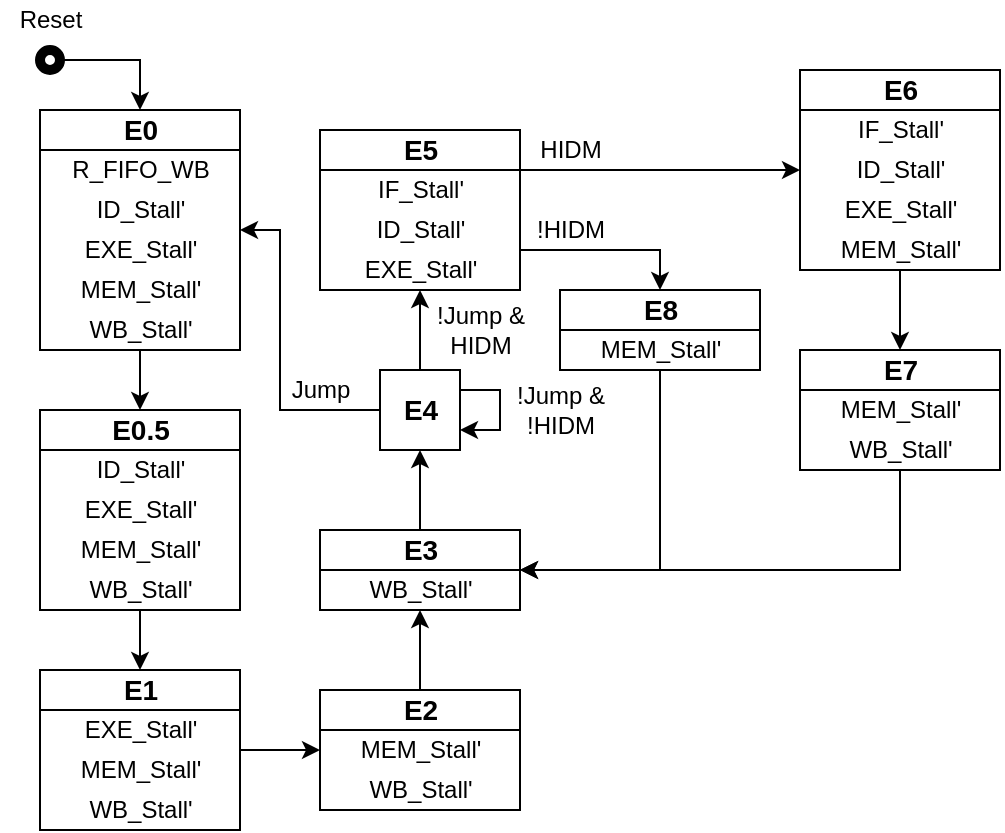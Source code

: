 <mxfile version="12.3.2" type="device" pages="1"><diagram id="wVIn93GbR48whimxYSgq" name="Page-1"><mxGraphModel dx="1186" dy="680" grid="1" gridSize="10" guides="1" tooltips="1" connect="1" arrows="1" fold="1" page="1" pageScale="1" pageWidth="4681" pageHeight="3300" math="0" shadow="0"><root><mxCell id="0"/><mxCell id="1" parent="0"/><mxCell id="Fwq8ffI-kvFn6STGJjtt-36" value="" style="group;flipH=0;" parent="1" vertex="1" connectable="0"><mxGeometry x="430" y="350" width="100" height="120" as="geometry"/></mxCell><mxCell id="Fwq8ffI-kvFn6STGJjtt-1" value="" style="rounded=0;whiteSpace=wrap;html=1;" parent="Fwq8ffI-kvFn6STGJjtt-36" vertex="1"><mxGeometry width="100" height="120" as="geometry"/></mxCell><mxCell id="Fwq8ffI-kvFn6STGJjtt-2" value="E0" style="text;html=1;align=center;verticalAlign=middle;resizable=0;points=[];;autosize=1;fontStyle=1;fontSize=14;" parent="Fwq8ffI-kvFn6STGJjtt-36" vertex="1"><mxGeometry x="35" width="30" height="20" as="geometry"/></mxCell><mxCell id="Fwq8ffI-kvFn6STGJjtt-3" value="R_FIFO_WB" style="text;html=1;align=center;verticalAlign=middle;resizable=0;points=[];;autosize=1;" parent="Fwq8ffI-kvFn6STGJjtt-36" vertex="1"><mxGeometry x="10" y="20" width="80" height="20" as="geometry"/></mxCell><mxCell id="Fwq8ffI-kvFn6STGJjtt-5" value="ID_Stall'" style="text;html=1;align=center;verticalAlign=middle;resizable=0;points=[];;autosize=1;fontSize=12;" parent="Fwq8ffI-kvFn6STGJjtt-36" vertex="1"><mxGeometry x="20" y="40" width="60" height="20" as="geometry"/></mxCell><mxCell id="Fwq8ffI-kvFn6STGJjtt-6" value="EXE_Stall'" style="text;html=1;align=center;verticalAlign=middle;resizable=0;points=[];;autosize=1;fontSize=12;" parent="Fwq8ffI-kvFn6STGJjtt-36" vertex="1"><mxGeometry x="15" y="60" width="70" height="20" as="geometry"/></mxCell><mxCell id="Fwq8ffI-kvFn6STGJjtt-7" value="MEM_Stall'" style="text;html=1;align=center;verticalAlign=middle;resizable=0;points=[];;autosize=1;fontSize=12;" parent="Fwq8ffI-kvFn6STGJjtt-36" vertex="1"><mxGeometry x="10" y="80" width="80" height="20" as="geometry"/></mxCell><mxCell id="Fwq8ffI-kvFn6STGJjtt-8" value="WB_Stall'" style="text;html=1;align=center;verticalAlign=middle;resizable=0;points=[];;autosize=1;fontSize=12;" parent="Fwq8ffI-kvFn6STGJjtt-36" vertex="1"><mxGeometry x="15" y="100" width="70" height="20" as="geometry"/></mxCell><mxCell id="Fwq8ffI-kvFn6STGJjtt-11" value="" style="endArrow=none;html=1;fontSize=12;" parent="Fwq8ffI-kvFn6STGJjtt-36" edge="1"><mxGeometry width="50" height="50" relative="1" as="geometry"><mxPoint y="20" as="sourcePoint"/><mxPoint x="100" y="20" as="targetPoint"/></mxGeometry></mxCell><mxCell id="Fwq8ffI-kvFn6STGJjtt-37" value="" style="group;flipH=0;" parent="1" vertex="1" connectable="0"><mxGeometry x="430" y="630" width="100" height="80" as="geometry"/></mxCell><mxCell id="Fwq8ffI-kvFn6STGJjtt-12" value="" style="rounded=0;whiteSpace=wrap;html=1;" parent="Fwq8ffI-kvFn6STGJjtt-37" vertex="1"><mxGeometry width="100" height="80" as="geometry"/></mxCell><mxCell id="Fwq8ffI-kvFn6STGJjtt-13" value="E1" style="text;html=1;align=center;verticalAlign=middle;resizable=0;points=[];;autosize=1;fontStyle=1;fontSize=14;" parent="Fwq8ffI-kvFn6STGJjtt-37" vertex="1"><mxGeometry x="35" width="30" height="20" as="geometry"/></mxCell><mxCell id="Fwq8ffI-kvFn6STGJjtt-17" value="EXE_Stall'" style="text;html=1;align=center;verticalAlign=middle;resizable=0;points=[];;autosize=1;fontSize=12;" parent="Fwq8ffI-kvFn6STGJjtt-37" vertex="1"><mxGeometry x="15" y="20" width="70" height="20" as="geometry"/></mxCell><mxCell id="Fwq8ffI-kvFn6STGJjtt-18" value="MEM_Stall'" style="text;html=1;align=center;verticalAlign=middle;resizable=0;points=[];;autosize=1;fontSize=12;" parent="Fwq8ffI-kvFn6STGJjtt-37" vertex="1"><mxGeometry x="10" y="40" width="80" height="20" as="geometry"/></mxCell><mxCell id="Fwq8ffI-kvFn6STGJjtt-19" value="WB_Stall'" style="text;html=1;align=center;verticalAlign=middle;resizable=0;points=[];;autosize=1;fontSize=12;" parent="Fwq8ffI-kvFn6STGJjtt-37" vertex="1"><mxGeometry x="15" y="60" width="70" height="20" as="geometry"/></mxCell><mxCell id="Fwq8ffI-kvFn6STGJjtt-20" value="" style="endArrow=none;html=1;fontSize=12;" parent="Fwq8ffI-kvFn6STGJjtt-37" edge="1"><mxGeometry width="50" height="50" relative="1" as="geometry"><mxPoint y="20" as="sourcePoint"/><mxPoint x="100" y="20" as="targetPoint"/></mxGeometry></mxCell><mxCell id="Fwq8ffI-kvFn6STGJjtt-38" value="" style="group;flipH=0;" parent="1" vertex="1" connectable="0"><mxGeometry x="570" y="640" width="100" height="60" as="geometry"/></mxCell><mxCell id="Fwq8ffI-kvFn6STGJjtt-22" value="" style="rounded=0;whiteSpace=wrap;html=1;" parent="Fwq8ffI-kvFn6STGJjtt-38" vertex="1"><mxGeometry width="100" height="60" as="geometry"/></mxCell><mxCell id="Fwq8ffI-kvFn6STGJjtt-23" value="E2" style="text;html=1;align=center;verticalAlign=middle;resizable=0;points=[];;autosize=1;fontStyle=1;fontSize=14;" parent="Fwq8ffI-kvFn6STGJjtt-38" vertex="1"><mxGeometry x="35" width="30" height="20" as="geometry"/></mxCell><mxCell id="Fwq8ffI-kvFn6STGJjtt-26" value="MEM_Stall'" style="text;html=1;align=center;verticalAlign=middle;resizable=0;points=[];;autosize=1;fontSize=12;" parent="Fwq8ffI-kvFn6STGJjtt-38" vertex="1"><mxGeometry x="10" y="20" width="80" height="20" as="geometry"/></mxCell><mxCell id="Fwq8ffI-kvFn6STGJjtt-27" value="WB_Stall'" style="text;html=1;align=center;verticalAlign=middle;resizable=0;points=[];;autosize=1;fontSize=12;" parent="Fwq8ffI-kvFn6STGJjtt-38" vertex="1"><mxGeometry x="15" y="40" width="70" height="20" as="geometry"/></mxCell><mxCell id="Fwq8ffI-kvFn6STGJjtt-28" value="" style="endArrow=none;html=1;fontSize=12;" parent="Fwq8ffI-kvFn6STGJjtt-38" edge="1"><mxGeometry width="50" height="50" relative="1" as="geometry"><mxPoint y="20" as="sourcePoint"/><mxPoint x="100" y="20" as="targetPoint"/></mxGeometry></mxCell><mxCell id="Fwq8ffI-kvFn6STGJjtt-39" value="" style="group;flipH=0;" parent="1" vertex="1" connectable="0"><mxGeometry x="570" y="560" width="100" height="40" as="geometry"/></mxCell><mxCell id="Fwq8ffI-kvFn6STGJjtt-29" value="" style="rounded=0;whiteSpace=wrap;html=1;" parent="Fwq8ffI-kvFn6STGJjtt-39" vertex="1"><mxGeometry width="100" height="40" as="geometry"/></mxCell><mxCell id="Fwq8ffI-kvFn6STGJjtt-30" value="E3" style="text;html=1;align=center;verticalAlign=middle;resizable=0;points=[];;autosize=1;fontStyle=1;fontSize=14;" parent="Fwq8ffI-kvFn6STGJjtt-39" vertex="1"><mxGeometry x="35" width="30" height="20" as="geometry"/></mxCell><mxCell id="Fwq8ffI-kvFn6STGJjtt-34" value="WB_Stall'" style="text;html=1;align=center;verticalAlign=middle;resizable=0;points=[];;autosize=1;fontSize=12;" parent="Fwq8ffI-kvFn6STGJjtt-39" vertex="1"><mxGeometry x="15" y="20" width="70" height="20" as="geometry"/></mxCell><mxCell id="Fwq8ffI-kvFn6STGJjtt-35" value="" style="endArrow=none;html=1;fontSize=12;" parent="Fwq8ffI-kvFn6STGJjtt-39" edge="1"><mxGeometry width="50" height="50" relative="1" as="geometry"><mxPoint y="20" as="sourcePoint"/><mxPoint x="100" y="20" as="targetPoint"/></mxGeometry></mxCell><mxCell id="Fwq8ffI-kvFn6STGJjtt-96" value="" style="edgeStyle=orthogonalEdgeStyle;rounded=0;orthogonalLoop=1;jettySize=auto;html=1;fontSize=12;" parent="1" source="Fwq8ffI-kvFn6STGJjtt-44" target="Fwq8ffI-kvFn6STGJjtt-50" edge="1"><mxGeometry relative="1" as="geometry"/></mxCell><mxCell id="Fwq8ffI-kvFn6STGJjtt-119" value="!Jump &amp;amp;&lt;br&gt;HIDM" style="text;html=1;align=center;verticalAlign=middle;resizable=0;points=[];;labelBackgroundColor=#ffffff;fontSize=12;" parent="Fwq8ffI-kvFn6STGJjtt-96" vertex="1" connectable="0"><mxGeometry x="0.15" y="-3" relative="1" as="geometry"><mxPoint x="27" y="3" as="offset"/></mxGeometry></mxCell><mxCell id="Fwq8ffI-kvFn6STGJjtt-44" value="" style="rounded=0;whiteSpace=wrap;html=1;" parent="1" vertex="1"><mxGeometry x="600" y="480" width="40" height="40" as="geometry"/></mxCell><mxCell id="Fwq8ffI-kvFn6STGJjtt-95" value="" style="edgeStyle=orthogonalEdgeStyle;rounded=0;orthogonalLoop=1;jettySize=auto;html=1;fontSize=12;" parent="1" source="Fwq8ffI-kvFn6STGJjtt-44" target="Fwq8ffI-kvFn6STGJjtt-1" edge="1"><mxGeometry relative="1" as="geometry"><mxPoint x="570" y="530" as="sourcePoint"/><Array as="points"><mxPoint x="550" y="500"/><mxPoint x="550" y="410"/></Array></mxGeometry></mxCell><mxCell id="Fwq8ffI-kvFn6STGJjtt-118" value="Jump" style="text;html=1;align=center;verticalAlign=middle;resizable=0;points=[];;labelBackgroundColor=#ffffff;fontSize=12;" parent="Fwq8ffI-kvFn6STGJjtt-95" vertex="1" connectable="0"><mxGeometry x="0.029" y="-2" relative="1" as="geometry"><mxPoint x="18" y="22" as="offset"/></mxGeometry></mxCell><mxCell id="Fwq8ffI-kvFn6STGJjtt-45" value="E4" style="text;html=1;align=center;verticalAlign=middle;resizable=0;points=[];;autosize=1;fontStyle=1;fontSize=14;" parent="1" vertex="1"><mxGeometry x="605" y="490" width="30" height="20" as="geometry"/></mxCell><mxCell id="Fwq8ffI-kvFn6STGJjtt-61" value="" style="group" parent="1" vertex="1" connectable="0"><mxGeometry x="570" y="360" width="100" height="80" as="geometry"/></mxCell><mxCell id="Fwq8ffI-kvFn6STGJjtt-50" value="" style="rounded=0;whiteSpace=wrap;html=1;" parent="Fwq8ffI-kvFn6STGJjtt-61" vertex="1"><mxGeometry width="100" height="80" as="geometry"/></mxCell><mxCell id="Fwq8ffI-kvFn6STGJjtt-51" value="E5" style="text;html=1;align=center;verticalAlign=middle;resizable=0;points=[];;autosize=1;fontStyle=1;fontSize=14;" parent="Fwq8ffI-kvFn6STGJjtt-61" vertex="1"><mxGeometry x="35" width="30" height="20" as="geometry"/></mxCell><mxCell id="Fwq8ffI-kvFn6STGJjtt-53" value="ID_Stall'" style="text;html=1;align=center;verticalAlign=middle;resizable=0;points=[];;autosize=1;fontSize=12;" parent="Fwq8ffI-kvFn6STGJjtt-61" vertex="1"><mxGeometry x="20" y="40" width="60" height="20" as="geometry"/></mxCell><mxCell id="Fwq8ffI-kvFn6STGJjtt-54" value="EXE_Stall'" style="text;html=1;align=center;verticalAlign=middle;resizable=0;points=[];;autosize=1;fontSize=12;" parent="Fwq8ffI-kvFn6STGJjtt-61" vertex="1"><mxGeometry x="15" y="60" width="70" height="20" as="geometry"/></mxCell><mxCell id="Fwq8ffI-kvFn6STGJjtt-57" value="" style="endArrow=none;html=1;fontSize=12;" parent="Fwq8ffI-kvFn6STGJjtt-61" edge="1"><mxGeometry width="50" height="50" relative="1" as="geometry"><mxPoint y="20" as="sourcePoint"/><mxPoint x="100" y="20" as="targetPoint"/></mxGeometry></mxCell><mxCell id="Fwq8ffI-kvFn6STGJjtt-58" value="IF_Stall'" style="text;html=1;align=center;verticalAlign=middle;resizable=0;points=[];;autosize=1;fontSize=12;" parent="Fwq8ffI-kvFn6STGJjtt-61" vertex="1"><mxGeometry x="20" y="20" width="60" height="20" as="geometry"/></mxCell><mxCell id="Fwq8ffI-kvFn6STGJjtt-72" value="" style="group" parent="1" vertex="1" connectable="0"><mxGeometry x="810" y="330" width="100" height="100" as="geometry"/></mxCell><mxCell id="Fwq8ffI-kvFn6STGJjtt-63" value="" style="rounded=0;whiteSpace=wrap;html=1;" parent="Fwq8ffI-kvFn6STGJjtt-72" vertex="1"><mxGeometry width="100" height="100" as="geometry"/></mxCell><mxCell id="Fwq8ffI-kvFn6STGJjtt-64" value="E6" style="text;html=1;align=center;verticalAlign=middle;resizable=0;points=[];;autosize=1;fontStyle=1;fontSize=14;" parent="Fwq8ffI-kvFn6STGJjtt-72" vertex="1"><mxGeometry x="35" width="30" height="20" as="geometry"/></mxCell><mxCell id="Fwq8ffI-kvFn6STGJjtt-65" value="ID_Stall'" style="text;html=1;align=center;verticalAlign=middle;resizable=0;points=[];;autosize=1;fontSize=12;" parent="Fwq8ffI-kvFn6STGJjtt-72" vertex="1"><mxGeometry x="20" y="40" width="60" height="20" as="geometry"/></mxCell><mxCell id="Fwq8ffI-kvFn6STGJjtt-66" value="EXE_Stall'" style="text;html=1;align=center;verticalAlign=middle;resizable=0;points=[];;autosize=1;fontSize=12;" parent="Fwq8ffI-kvFn6STGJjtt-72" vertex="1"><mxGeometry x="15" y="60" width="70" height="20" as="geometry"/></mxCell><mxCell id="Fwq8ffI-kvFn6STGJjtt-67" value="" style="endArrow=none;html=1;fontSize=12;" parent="Fwq8ffI-kvFn6STGJjtt-72" edge="1"><mxGeometry width="50" height="50" relative="1" as="geometry"><mxPoint y="20" as="sourcePoint"/><mxPoint x="100" y="20" as="targetPoint"/></mxGeometry></mxCell><mxCell id="Fwq8ffI-kvFn6STGJjtt-68" value="IF_Stall'" style="text;html=1;align=center;verticalAlign=middle;resizable=0;points=[];;autosize=1;fontSize=12;" parent="Fwq8ffI-kvFn6STGJjtt-72" vertex="1"><mxGeometry x="20" y="20" width="60" height="20" as="geometry"/></mxCell><mxCell id="Fwq8ffI-kvFn6STGJjtt-71" value="MEM_Stall'" style="text;html=1;align=center;verticalAlign=middle;resizable=0;points=[];;autosize=1;fontSize=12;" parent="Fwq8ffI-kvFn6STGJjtt-72" vertex="1"><mxGeometry x="10" y="80" width="80" height="20" as="geometry"/></mxCell><mxCell id="Fwq8ffI-kvFn6STGJjtt-81" value="" style="group" parent="1" vertex="1" connectable="0"><mxGeometry x="690" y="440" width="100" height="40" as="geometry"/></mxCell><mxCell id="Fwq8ffI-kvFn6STGJjtt-74" value="" style="rounded=0;whiteSpace=wrap;html=1;" parent="Fwq8ffI-kvFn6STGJjtt-81" vertex="1"><mxGeometry width="100" height="40" as="geometry"/></mxCell><mxCell id="Fwq8ffI-kvFn6STGJjtt-75" value="E8" style="text;html=1;align=center;verticalAlign=middle;resizable=0;points=[];;autosize=1;fontStyle=1;fontSize=14;" parent="Fwq8ffI-kvFn6STGJjtt-81" vertex="1"><mxGeometry x="35" width="30" height="20" as="geometry"/></mxCell><mxCell id="Fwq8ffI-kvFn6STGJjtt-78" value="" style="endArrow=none;html=1;fontSize=12;" parent="Fwq8ffI-kvFn6STGJjtt-81" edge="1"><mxGeometry width="50" height="50" relative="1" as="geometry"><mxPoint y="20" as="sourcePoint"/><mxPoint x="100" y="20" as="targetPoint"/></mxGeometry></mxCell><mxCell id="Fwq8ffI-kvFn6STGJjtt-80" value="MEM_Stall'" style="text;html=1;align=center;verticalAlign=middle;resizable=0;points=[];;autosize=1;fontSize=12;" parent="Fwq8ffI-kvFn6STGJjtt-81" vertex="1"><mxGeometry x="10" y="20" width="80" height="20" as="geometry"/></mxCell><mxCell id="Fwq8ffI-kvFn6STGJjtt-82" style="edgeStyle=orthogonalEdgeStyle;rounded=0;orthogonalLoop=1;jettySize=auto;html=1;exitX=1;exitY=0.75;exitDx=0;exitDy=0;fontSize=12;" parent="1" source="Fwq8ffI-kvFn6STGJjtt-50" target="Fwq8ffI-kvFn6STGJjtt-74" edge="1"><mxGeometry relative="1" as="geometry"><Array as="points"><mxPoint x="740" y="420"/></Array></mxGeometry></mxCell><mxCell id="Fwq8ffI-kvFn6STGJjtt-85" value="" style="edgeStyle=orthogonalEdgeStyle;rounded=0;orthogonalLoop=1;jettySize=auto;html=1;fontSize=12;" parent="1" source="Fwq8ffI-kvFn6STGJjtt-80" target="Fwq8ffI-kvFn6STGJjtt-29" edge="1"><mxGeometry relative="1" as="geometry"><mxPoint x="730" y="600" as="targetPoint"/><Array as="points"><mxPoint x="740" y="580"/></Array></mxGeometry></mxCell><mxCell id="Fwq8ffI-kvFn6STGJjtt-90" value="" style="edgeStyle=orthogonalEdgeStyle;rounded=0;orthogonalLoop=1;jettySize=auto;html=1;fontSize=12;" parent="1" source="Fwq8ffI-kvFn6STGJjtt-30" target="Fwq8ffI-kvFn6STGJjtt-44" edge="1"><mxGeometry relative="1" as="geometry"/></mxCell><mxCell id="Fwq8ffI-kvFn6STGJjtt-91" value="" style="edgeStyle=orthogonalEdgeStyle;rounded=0;orthogonalLoop=1;jettySize=auto;html=1;fontSize=12;" parent="1" source="Fwq8ffI-kvFn6STGJjtt-23" target="Fwq8ffI-kvFn6STGJjtt-29" edge="1"><mxGeometry relative="1" as="geometry"/></mxCell><mxCell id="Fwq8ffI-kvFn6STGJjtt-93" value="" style="edgeStyle=orthogonalEdgeStyle;rounded=0;orthogonalLoop=1;jettySize=auto;html=1;fontSize=12;" parent="1" source="Fwq8ffI-kvFn6STGJjtt-12" target="Fwq8ffI-kvFn6STGJjtt-22" edge="1"><mxGeometry relative="1" as="geometry"><mxPoint x="570" y="720" as="targetPoint"/></mxGeometry></mxCell><mxCell id="Fwq8ffI-kvFn6STGJjtt-94" value="" style="edgeStyle=orthogonalEdgeStyle;rounded=0;orthogonalLoop=1;jettySize=auto;html=1;fontSize=12;" parent="1" source="Fwq8ffI-kvFn6STGJjtt-1" target="hf9-BYbBCpryk7rX8mR3-2" edge="1"><mxGeometry relative="1" as="geometry"/></mxCell><mxCell id="Fwq8ffI-kvFn6STGJjtt-97" style="edgeStyle=orthogonalEdgeStyle;rounded=0;orthogonalLoop=1;jettySize=auto;html=1;exitX=1;exitY=0.25;exitDx=0;exitDy=0;fontSize=12;" parent="1" source="Fwq8ffI-kvFn6STGJjtt-50" target="Fwq8ffI-kvFn6STGJjtt-63" edge="1"><mxGeometry relative="1" as="geometry"/></mxCell><mxCell id="Fwq8ffI-kvFn6STGJjtt-106" value="" style="group" parent="1" vertex="1" connectable="0"><mxGeometry x="810" y="470" width="100" height="60" as="geometry"/></mxCell><mxCell id="Fwq8ffI-kvFn6STGJjtt-99" value="" style="rounded=0;whiteSpace=wrap;html=1;" parent="Fwq8ffI-kvFn6STGJjtt-106" vertex="1"><mxGeometry width="100" height="60" as="geometry"/></mxCell><mxCell id="Fwq8ffI-kvFn6STGJjtt-100" value="E7" style="text;html=1;align=center;verticalAlign=middle;resizable=0;points=[];;autosize=1;fontStyle=1;fontSize=14;" parent="Fwq8ffI-kvFn6STGJjtt-106" vertex="1"><mxGeometry x="35" width="30" height="20" as="geometry"/></mxCell><mxCell id="Fwq8ffI-kvFn6STGJjtt-102" value="WB_Stall'" style="text;html=1;align=center;verticalAlign=middle;resizable=0;points=[];;autosize=1;fontSize=12;" parent="Fwq8ffI-kvFn6STGJjtt-106" vertex="1"><mxGeometry x="15" y="40" width="70" height="20" as="geometry"/></mxCell><mxCell id="Fwq8ffI-kvFn6STGJjtt-103" value="" style="endArrow=none;html=1;fontSize=12;" parent="Fwq8ffI-kvFn6STGJjtt-106" edge="1"><mxGeometry width="50" height="50" relative="1" as="geometry"><mxPoint y="20" as="sourcePoint"/><mxPoint x="100" y="20" as="targetPoint"/></mxGeometry></mxCell><mxCell id="Fwq8ffI-kvFn6STGJjtt-105" value="MEM_Stall'" style="text;html=1;align=center;verticalAlign=middle;resizable=0;points=[];;autosize=1;fontSize=12;" parent="Fwq8ffI-kvFn6STGJjtt-106" vertex="1"><mxGeometry x="10" y="20" width="80" height="20" as="geometry"/></mxCell><mxCell id="Fwq8ffI-kvFn6STGJjtt-107" value="" style="edgeStyle=orthogonalEdgeStyle;rounded=0;orthogonalLoop=1;jettySize=auto;html=1;fontSize=12;" parent="1" source="Fwq8ffI-kvFn6STGJjtt-71" target="Fwq8ffI-kvFn6STGJjtt-99" edge="1"><mxGeometry relative="1" as="geometry"/></mxCell><mxCell id="Fwq8ffI-kvFn6STGJjtt-111" value="" style="edgeStyle=orthogonalEdgeStyle;rounded=0;orthogonalLoop=1;jettySize=auto;html=1;fontSize=12;" parent="1" source="Fwq8ffI-kvFn6STGJjtt-99" target="Fwq8ffI-kvFn6STGJjtt-29" edge="1"><mxGeometry relative="1" as="geometry"><mxPoint x="850" y="610" as="targetPoint"/><Array as="points"><mxPoint x="860" y="580"/></Array></mxGeometry></mxCell><mxCell id="Fwq8ffI-kvFn6STGJjtt-115" value="" style="edgeStyle=orthogonalEdgeStyle;rounded=0;orthogonalLoop=1;jettySize=auto;html=1;fontSize=12;" parent="1" source="Fwq8ffI-kvFn6STGJjtt-112" target="Fwq8ffI-kvFn6STGJjtt-1" edge="1"><mxGeometry relative="1" as="geometry"><mxPoint x="490" y="290" as="targetPoint"/><Array as="points"><mxPoint x="480" y="325"/></Array></mxGeometry></mxCell><mxCell id="Fwq8ffI-kvFn6STGJjtt-116" value="Reset" style="text;html=1;align=center;verticalAlign=middle;resizable=0;points=[];;autosize=1;fontSize=12;" parent="1" vertex="1"><mxGeometry x="410" y="295" width="50" height="20" as="geometry"/></mxCell><mxCell id="Fwq8ffI-kvFn6STGJjtt-112" value="" style="ellipse;whiteSpace=wrap;html=1;fontSize=12;strokeWidth=5;" parent="1" vertex="1"><mxGeometry x="430" y="320" width="10" height="10" as="geometry"/></mxCell><mxCell id="Fwq8ffI-kvFn6STGJjtt-120" style="edgeStyle=orthogonalEdgeStyle;rounded=0;orthogonalLoop=1;jettySize=auto;html=1;exitX=1;exitY=0.25;exitDx=0;exitDy=0;entryX=1;entryY=0.75;entryDx=0;entryDy=0;fontSize=12;" parent="1" source="Fwq8ffI-kvFn6STGJjtt-44" target="Fwq8ffI-kvFn6STGJjtt-44" edge="1"><mxGeometry relative="1" as="geometry"><Array as="points"><mxPoint x="660" y="490"/><mxPoint x="660" y="510"/></Array></mxGeometry></mxCell><mxCell id="Fwq8ffI-kvFn6STGJjtt-121" value="!Jump &amp;amp;&lt;br&gt;!HIDM" style="text;html=1;align=center;verticalAlign=middle;resizable=0;points=[];;autosize=1;fontSize=12;" parent="1" vertex="1"><mxGeometry x="660" y="485" width="60" height="30" as="geometry"/></mxCell><mxCell id="Fwq8ffI-kvFn6STGJjtt-122" value="HIDM" style="text;html=1;align=center;verticalAlign=middle;resizable=0;points=[];;autosize=1;fontSize=12;" parent="1" vertex="1"><mxGeometry x="670" y="360" width="50" height="20" as="geometry"/></mxCell><mxCell id="Fwq8ffI-kvFn6STGJjtt-123" value="!HIDM" style="text;html=1;align=center;verticalAlign=middle;resizable=0;points=[];;autosize=1;fontSize=12;" parent="1" vertex="1"><mxGeometry x="670" y="400" width="50" height="20" as="geometry"/></mxCell><mxCell id="hf9-BYbBCpryk7rX8mR3-13" value="" style="edgeStyle=orthogonalEdgeStyle;rounded=0;orthogonalLoop=1;jettySize=auto;html=1;" edge="1" parent="1" source="hf9-BYbBCpryk7rX8mR3-2" target="Fwq8ffI-kvFn6STGJjtt-12"><mxGeometry relative="1" as="geometry"><mxPoint x="360" y="720" as="targetPoint"/></mxGeometry></mxCell><mxCell id="hf9-BYbBCpryk7rX8mR3-14" value="" style="group" vertex="1" connectable="0" parent="1"><mxGeometry x="430" y="500" width="100" height="100" as="geometry"/></mxCell><mxCell id="hf9-BYbBCpryk7rX8mR3-2" value="" style="rounded=0;whiteSpace=wrap;html=1;" vertex="1" parent="hf9-BYbBCpryk7rX8mR3-14"><mxGeometry width="100" height="100" as="geometry"/></mxCell><mxCell id="hf9-BYbBCpryk7rX8mR3-3" value="E0.5" style="text;html=1;align=center;verticalAlign=middle;resizable=0;points=[];;autosize=1;fontStyle=1;fontSize=14;" vertex="1" parent="hf9-BYbBCpryk7rX8mR3-14"><mxGeometry x="30" width="40" height="20" as="geometry"/></mxCell><mxCell id="hf9-BYbBCpryk7rX8mR3-5" value="ID_Stall'" style="text;html=1;align=center;verticalAlign=middle;resizable=0;points=[];;autosize=1;fontSize=12;" vertex="1" parent="hf9-BYbBCpryk7rX8mR3-14"><mxGeometry x="20" y="20" width="60" height="20" as="geometry"/></mxCell><mxCell id="hf9-BYbBCpryk7rX8mR3-6" value="EXE_Stall'" style="text;html=1;align=center;verticalAlign=middle;resizable=0;points=[];;autosize=1;fontSize=12;" vertex="1" parent="hf9-BYbBCpryk7rX8mR3-14"><mxGeometry x="15" y="40" width="70" height="20" as="geometry"/></mxCell><mxCell id="hf9-BYbBCpryk7rX8mR3-7" value="MEM_Stall'" style="text;html=1;align=center;verticalAlign=middle;resizable=0;points=[];;autosize=1;fontSize=12;" vertex="1" parent="hf9-BYbBCpryk7rX8mR3-14"><mxGeometry x="10" y="60" width="80" height="20" as="geometry"/></mxCell><mxCell id="hf9-BYbBCpryk7rX8mR3-8" value="WB_Stall'" style="text;html=1;align=center;verticalAlign=middle;resizable=0;points=[];;autosize=1;fontSize=12;" vertex="1" parent="hf9-BYbBCpryk7rX8mR3-14"><mxGeometry x="15" y="80" width="70" height="20" as="geometry"/></mxCell><mxCell id="hf9-BYbBCpryk7rX8mR3-9" value="" style="endArrow=none;html=1;fontSize=12;" edge="1" parent="hf9-BYbBCpryk7rX8mR3-14"><mxGeometry width="50" height="50" relative="1" as="geometry"><mxPoint y="20" as="sourcePoint"/><mxPoint x="100" y="20" as="targetPoint"/></mxGeometry></mxCell></root></mxGraphModel></diagram></mxfile>